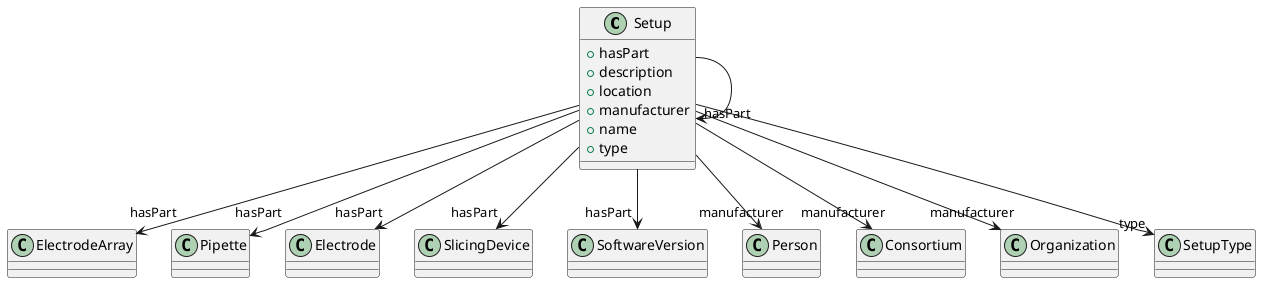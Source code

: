 @startuml
class Setup {
+hasPart
+description
+location
+manufacturer
+name
+type

}
Setup -d-> "hasPart" ElectrodeArray
Setup -d-> "hasPart" Pipette
Setup -d-> "hasPart" Electrode
Setup -d-> "hasPart" SlicingDevice
Setup -d-> "hasPart" SoftwareVersion
Setup -d-> "hasPart" Setup
Setup -d-> "manufacturer" Person
Setup -d-> "manufacturer" Consortium
Setup -d-> "manufacturer" Organization
Setup -d-> "type" SetupType

@enduml
